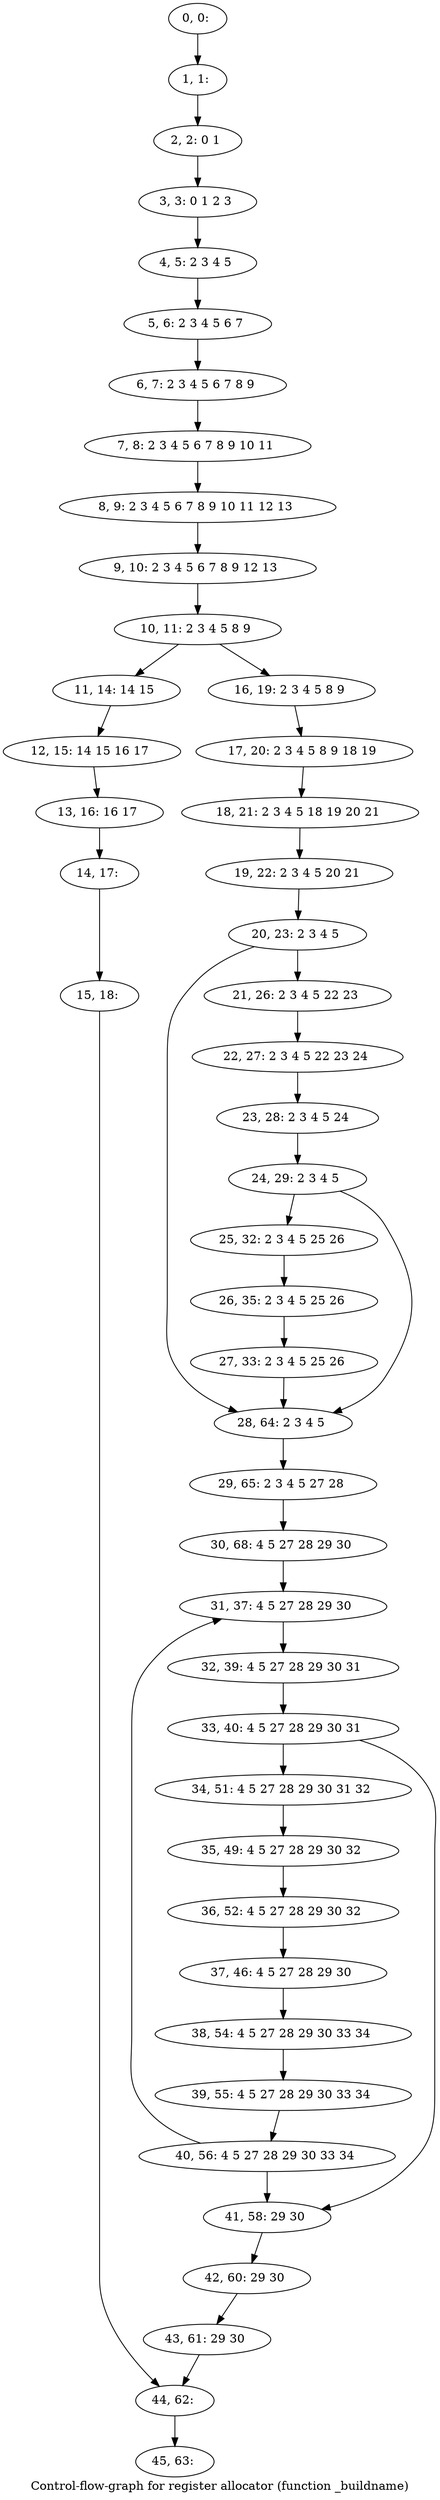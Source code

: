 digraph G {
graph [label="Control-flow-graph for register allocator (function _buildname)"]
0[label="0, 0: "];
1[label="1, 1: "];
2[label="2, 2: 0 1 "];
3[label="3, 3: 0 1 2 3 "];
4[label="4, 5: 2 3 4 5 "];
5[label="5, 6: 2 3 4 5 6 7 "];
6[label="6, 7: 2 3 4 5 6 7 8 9 "];
7[label="7, 8: 2 3 4 5 6 7 8 9 10 11 "];
8[label="8, 9: 2 3 4 5 6 7 8 9 10 11 12 13 "];
9[label="9, 10: 2 3 4 5 6 7 8 9 12 13 "];
10[label="10, 11: 2 3 4 5 8 9 "];
11[label="11, 14: 14 15 "];
12[label="12, 15: 14 15 16 17 "];
13[label="13, 16: 16 17 "];
14[label="14, 17: "];
15[label="15, 18: "];
16[label="16, 19: 2 3 4 5 8 9 "];
17[label="17, 20: 2 3 4 5 8 9 18 19 "];
18[label="18, 21: 2 3 4 5 18 19 20 21 "];
19[label="19, 22: 2 3 4 5 20 21 "];
20[label="20, 23: 2 3 4 5 "];
21[label="21, 26: 2 3 4 5 22 23 "];
22[label="22, 27: 2 3 4 5 22 23 24 "];
23[label="23, 28: 2 3 4 5 24 "];
24[label="24, 29: 2 3 4 5 "];
25[label="25, 32: 2 3 4 5 25 26 "];
26[label="26, 35: 2 3 4 5 25 26 "];
27[label="27, 33: 2 3 4 5 25 26 "];
28[label="28, 64: 2 3 4 5 "];
29[label="29, 65: 2 3 4 5 27 28 "];
30[label="30, 68: 4 5 27 28 29 30 "];
31[label="31, 37: 4 5 27 28 29 30 "];
32[label="32, 39: 4 5 27 28 29 30 31 "];
33[label="33, 40: 4 5 27 28 29 30 31 "];
34[label="34, 51: 4 5 27 28 29 30 31 32 "];
35[label="35, 49: 4 5 27 28 29 30 32 "];
36[label="36, 52: 4 5 27 28 29 30 32 "];
37[label="37, 46: 4 5 27 28 29 30 "];
38[label="38, 54: 4 5 27 28 29 30 33 34 "];
39[label="39, 55: 4 5 27 28 29 30 33 34 "];
40[label="40, 56: 4 5 27 28 29 30 33 34 "];
41[label="41, 58: 29 30 "];
42[label="42, 60: 29 30 "];
43[label="43, 61: 29 30 "];
44[label="44, 62: "];
45[label="45, 63: "];
0->1 ;
1->2 ;
2->3 ;
3->4 ;
4->5 ;
5->6 ;
6->7 ;
7->8 ;
8->9 ;
9->10 ;
10->11 ;
10->16 ;
11->12 ;
12->13 ;
13->14 ;
14->15 ;
15->44 ;
16->17 ;
17->18 ;
18->19 ;
19->20 ;
20->21 ;
20->28 ;
21->22 ;
22->23 ;
23->24 ;
24->25 ;
24->28 ;
25->26 ;
26->27 ;
27->28 ;
28->29 ;
29->30 ;
30->31 ;
31->32 ;
32->33 ;
33->34 ;
33->41 ;
34->35 ;
35->36 ;
36->37 ;
37->38 ;
38->39 ;
39->40 ;
40->41 ;
40->31 ;
41->42 ;
42->43 ;
43->44 ;
44->45 ;
}
